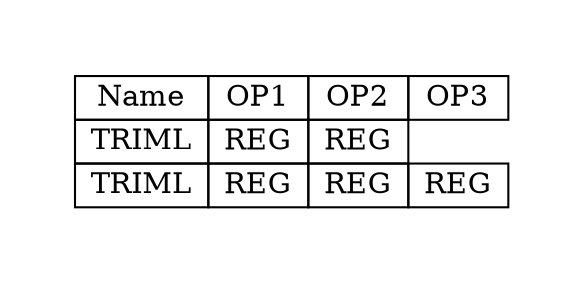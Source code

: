 digraph{
graph [pad="0.5", nodesep="0.5", ranksep="2" ]
node [shape=plain]
Foo [label=<
<table border="0" cellborder="1" cellspacing="0">
<tr><td> Name </td> <td> OP1 </td><td> OP2 </td><td> OP3 </td> </tr>
<tr><td> TRIML </td><td> REG </td><td> REG </td> </tr>
<tr><td> TRIML </td><td> REG </td><td> REG </td><td> REG </td> </tr>
</table>>];
}

